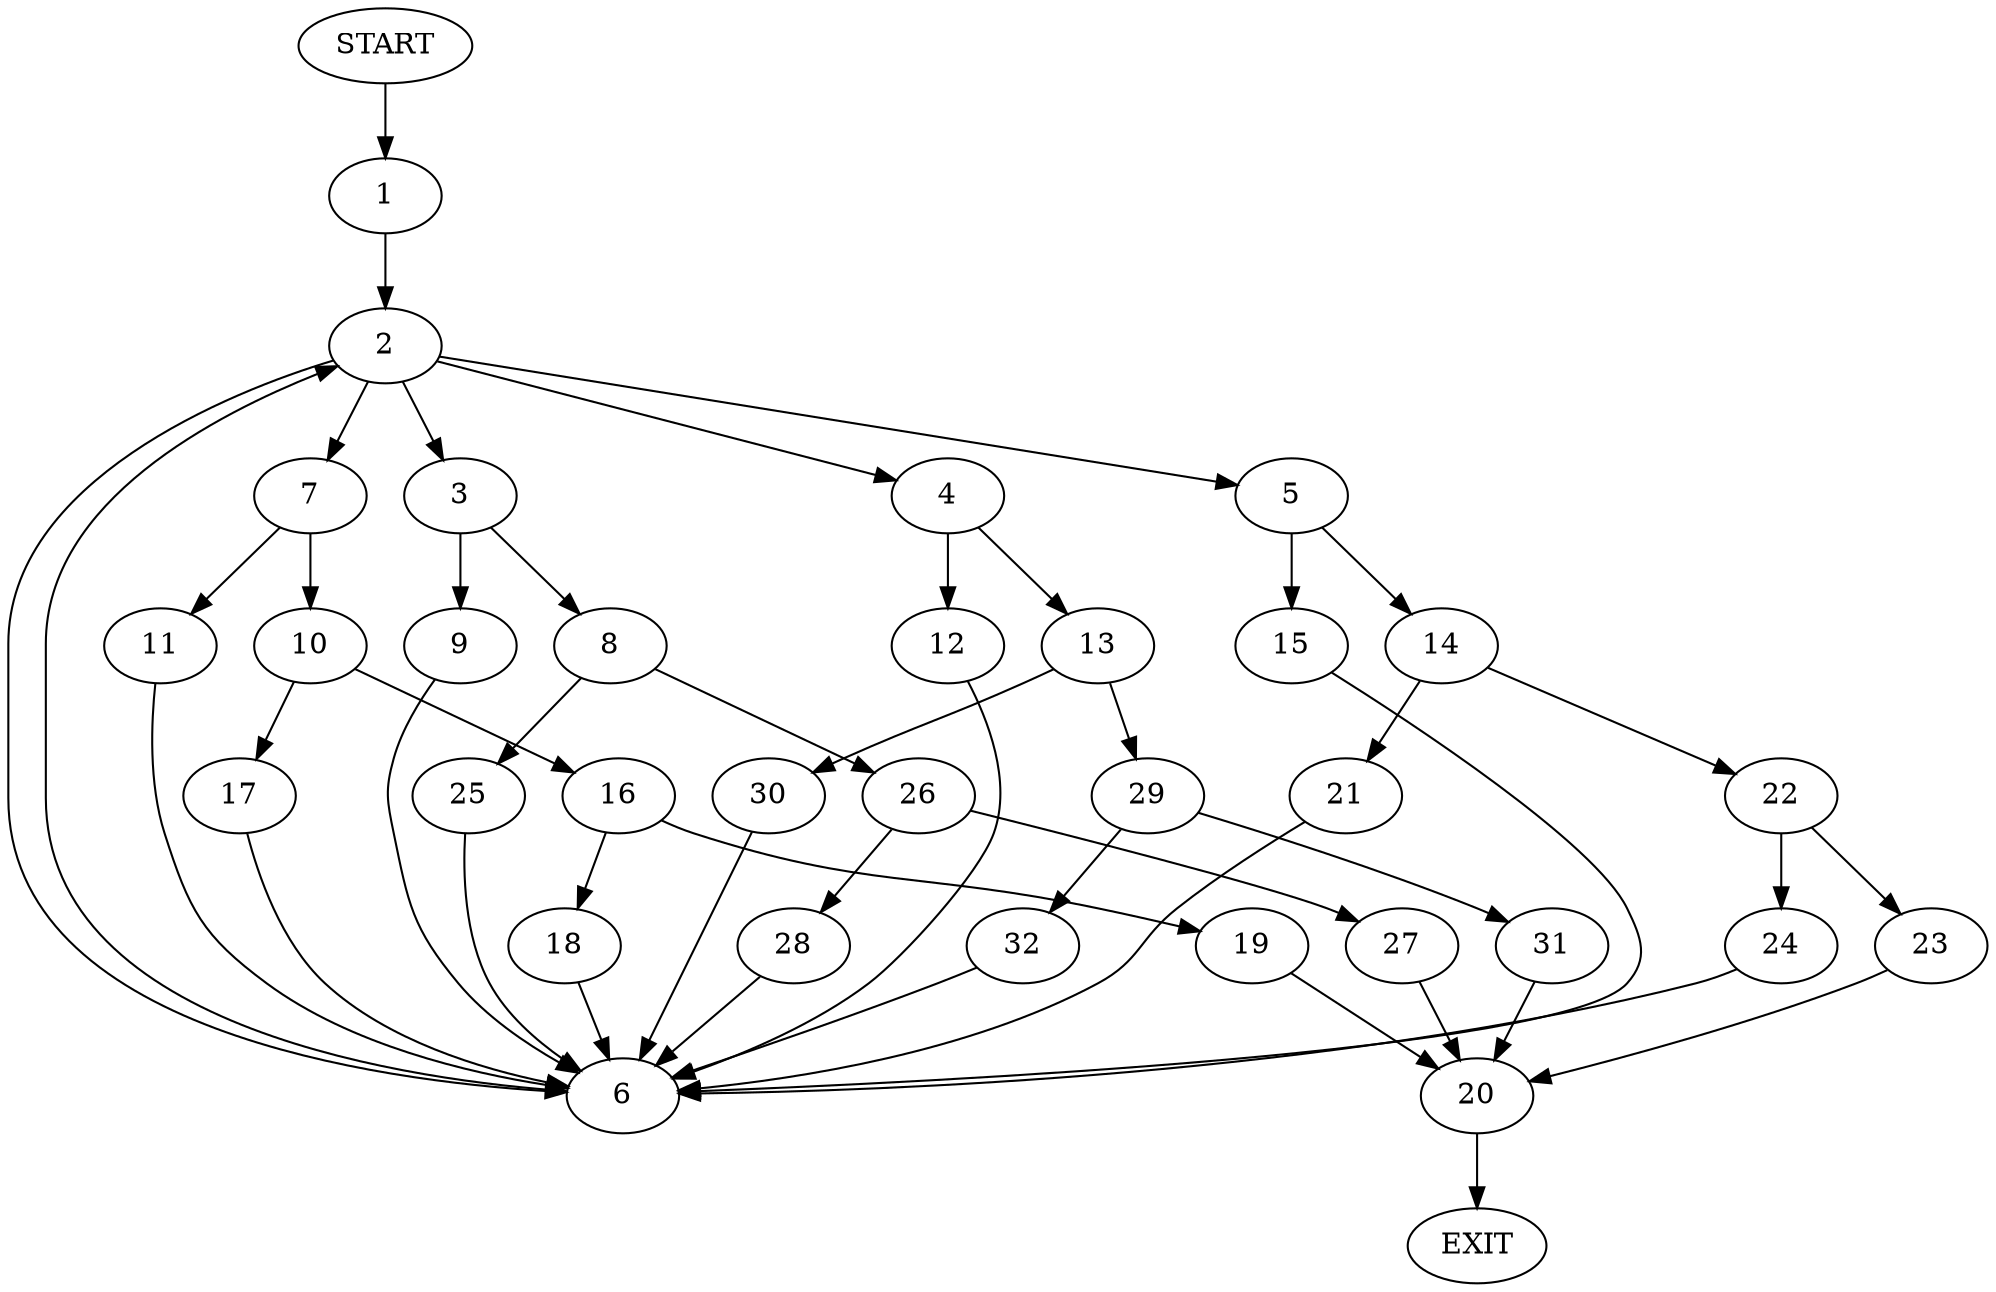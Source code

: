 digraph {
0 [label="START"]
33 [label="EXIT"]
0 -> 1
1 -> 2
2 -> 3
2 -> 4
2 -> 5
2 -> 6
2 -> 7
6 -> 2
3 -> 8
3 -> 9
7 -> 10
7 -> 11
4 -> 12
4 -> 13
5 -> 14
5 -> 15
11 -> 6
10 -> 16
10 -> 17
16 -> 18
16 -> 19
17 -> 6
18 -> 6
19 -> 20
20 -> 33
15 -> 6
14 -> 21
14 -> 22
22 -> 23
22 -> 24
21 -> 6
23 -> 20
24 -> 6
9 -> 6
8 -> 25
8 -> 26
26 -> 27
26 -> 28
25 -> 6
28 -> 6
27 -> 20
12 -> 6
13 -> 29
13 -> 30
29 -> 31
29 -> 32
30 -> 6
32 -> 6
31 -> 20
}
